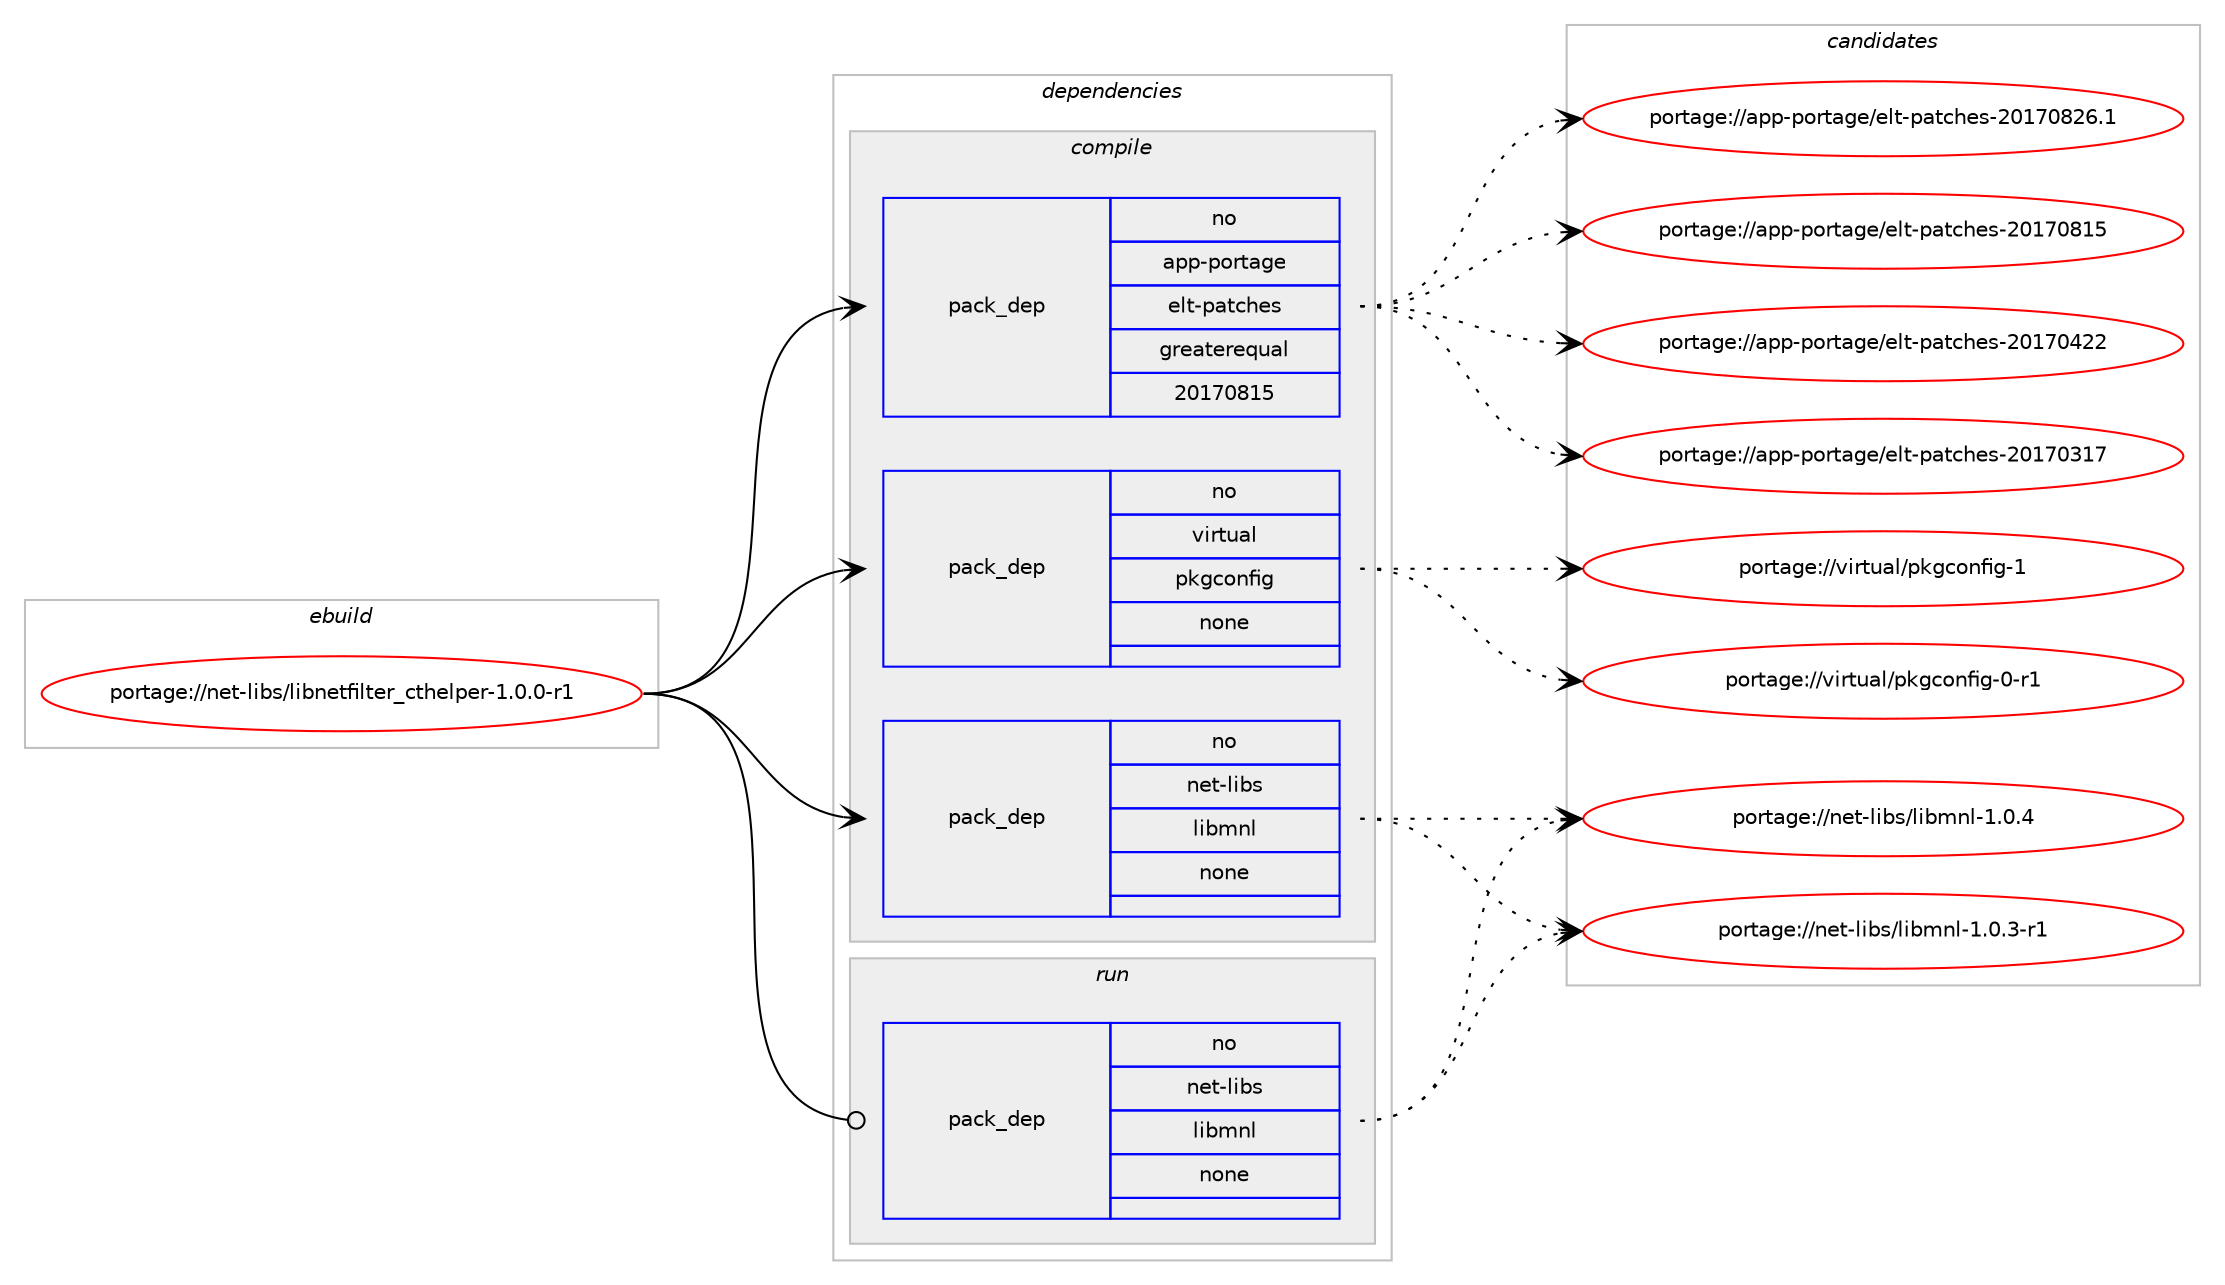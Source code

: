 digraph prolog {

# *************
# Graph options
# *************

newrank=true;
concentrate=true;
compound=true;
graph [rankdir=LR,fontname=Helvetica,fontsize=10,ranksep=1.5];#, ranksep=2.5, nodesep=0.2];
edge  [arrowhead=vee];
node  [fontname=Helvetica,fontsize=10];

# **********
# The ebuild
# **********

subgraph cluster_leftcol {
color=gray;
rank=same;
label=<<i>ebuild</i>>;
id [label="portage://net-libs/libnetfilter_cthelper-1.0.0-r1", color=red, width=4, href="../net-libs/libnetfilter_cthelper-1.0.0-r1.svg"];
}

# ****************
# The dependencies
# ****************

subgraph cluster_midcol {
color=gray;
label=<<i>dependencies</i>>;
subgraph cluster_compile {
fillcolor="#eeeeee";
style=filled;
label=<<i>compile</i>>;
subgraph pack108483 {
dependency141151 [label=<<TABLE BORDER="0" CELLBORDER="1" CELLSPACING="0" CELLPADDING="4" WIDTH="220"><TR><TD ROWSPAN="6" CELLPADDING="30">pack_dep</TD></TR><TR><TD WIDTH="110">no</TD></TR><TR><TD>app-portage</TD></TR><TR><TD>elt-patches</TD></TR><TR><TD>greaterequal</TD></TR><TR><TD>20170815</TD></TR></TABLE>>, shape=none, color=blue];
}
id:e -> dependency141151:w [weight=20,style="solid",arrowhead="vee"];
subgraph pack108484 {
dependency141152 [label=<<TABLE BORDER="0" CELLBORDER="1" CELLSPACING="0" CELLPADDING="4" WIDTH="220"><TR><TD ROWSPAN="6" CELLPADDING="30">pack_dep</TD></TR><TR><TD WIDTH="110">no</TD></TR><TR><TD>net-libs</TD></TR><TR><TD>libmnl</TD></TR><TR><TD>none</TD></TR><TR><TD></TD></TR></TABLE>>, shape=none, color=blue];
}
id:e -> dependency141152:w [weight=20,style="solid",arrowhead="vee"];
subgraph pack108485 {
dependency141153 [label=<<TABLE BORDER="0" CELLBORDER="1" CELLSPACING="0" CELLPADDING="4" WIDTH="220"><TR><TD ROWSPAN="6" CELLPADDING="30">pack_dep</TD></TR><TR><TD WIDTH="110">no</TD></TR><TR><TD>virtual</TD></TR><TR><TD>pkgconfig</TD></TR><TR><TD>none</TD></TR><TR><TD></TD></TR></TABLE>>, shape=none, color=blue];
}
id:e -> dependency141153:w [weight=20,style="solid",arrowhead="vee"];
}
subgraph cluster_compileandrun {
fillcolor="#eeeeee";
style=filled;
label=<<i>compile and run</i>>;
}
subgraph cluster_run {
fillcolor="#eeeeee";
style=filled;
label=<<i>run</i>>;
subgraph pack108486 {
dependency141154 [label=<<TABLE BORDER="0" CELLBORDER="1" CELLSPACING="0" CELLPADDING="4" WIDTH="220"><TR><TD ROWSPAN="6" CELLPADDING="30">pack_dep</TD></TR><TR><TD WIDTH="110">no</TD></TR><TR><TD>net-libs</TD></TR><TR><TD>libmnl</TD></TR><TR><TD>none</TD></TR><TR><TD></TD></TR></TABLE>>, shape=none, color=blue];
}
id:e -> dependency141154:w [weight=20,style="solid",arrowhead="odot"];
}
}

# **************
# The candidates
# **************

subgraph cluster_choices {
rank=same;
color=gray;
label=<<i>candidates</i>>;

subgraph choice108483 {
color=black;
nodesep=1;
choice971121124511211111411697103101471011081164511297116991041011154550484955485650544649 [label="portage://app-portage/elt-patches-20170826.1", color=red, width=4,href="../app-portage/elt-patches-20170826.1.svg"];
choice97112112451121111141169710310147101108116451129711699104101115455048495548564953 [label="portage://app-portage/elt-patches-20170815", color=red, width=4,href="../app-portage/elt-patches-20170815.svg"];
choice97112112451121111141169710310147101108116451129711699104101115455048495548525050 [label="portage://app-portage/elt-patches-20170422", color=red, width=4,href="../app-portage/elt-patches-20170422.svg"];
choice97112112451121111141169710310147101108116451129711699104101115455048495548514955 [label="portage://app-portage/elt-patches-20170317", color=red, width=4,href="../app-portage/elt-patches-20170317.svg"];
dependency141151:e -> choice971121124511211111411697103101471011081164511297116991041011154550484955485650544649:w [style=dotted,weight="100"];
dependency141151:e -> choice97112112451121111141169710310147101108116451129711699104101115455048495548564953:w [style=dotted,weight="100"];
dependency141151:e -> choice97112112451121111141169710310147101108116451129711699104101115455048495548525050:w [style=dotted,weight="100"];
dependency141151:e -> choice97112112451121111141169710310147101108116451129711699104101115455048495548514955:w [style=dotted,weight="100"];
}
subgraph choice108484 {
color=black;
nodesep=1;
choice11010111645108105981154710810598109110108454946484652 [label="portage://net-libs/libmnl-1.0.4", color=red, width=4,href="../net-libs/libmnl-1.0.4.svg"];
choice110101116451081059811547108105981091101084549464846514511449 [label="portage://net-libs/libmnl-1.0.3-r1", color=red, width=4,href="../net-libs/libmnl-1.0.3-r1.svg"];
dependency141152:e -> choice11010111645108105981154710810598109110108454946484652:w [style=dotted,weight="100"];
dependency141152:e -> choice110101116451081059811547108105981091101084549464846514511449:w [style=dotted,weight="100"];
}
subgraph choice108485 {
color=black;
nodesep=1;
choice1181051141161179710847112107103991111101021051034549 [label="portage://virtual/pkgconfig-1", color=red, width=4,href="../virtual/pkgconfig-1.svg"];
choice11810511411611797108471121071039911111010210510345484511449 [label="portage://virtual/pkgconfig-0-r1", color=red, width=4,href="../virtual/pkgconfig-0-r1.svg"];
dependency141153:e -> choice1181051141161179710847112107103991111101021051034549:w [style=dotted,weight="100"];
dependency141153:e -> choice11810511411611797108471121071039911111010210510345484511449:w [style=dotted,weight="100"];
}
subgraph choice108486 {
color=black;
nodesep=1;
choice11010111645108105981154710810598109110108454946484652 [label="portage://net-libs/libmnl-1.0.4", color=red, width=4,href="../net-libs/libmnl-1.0.4.svg"];
choice110101116451081059811547108105981091101084549464846514511449 [label="portage://net-libs/libmnl-1.0.3-r1", color=red, width=4,href="../net-libs/libmnl-1.0.3-r1.svg"];
dependency141154:e -> choice11010111645108105981154710810598109110108454946484652:w [style=dotted,weight="100"];
dependency141154:e -> choice110101116451081059811547108105981091101084549464846514511449:w [style=dotted,weight="100"];
}
}

}
